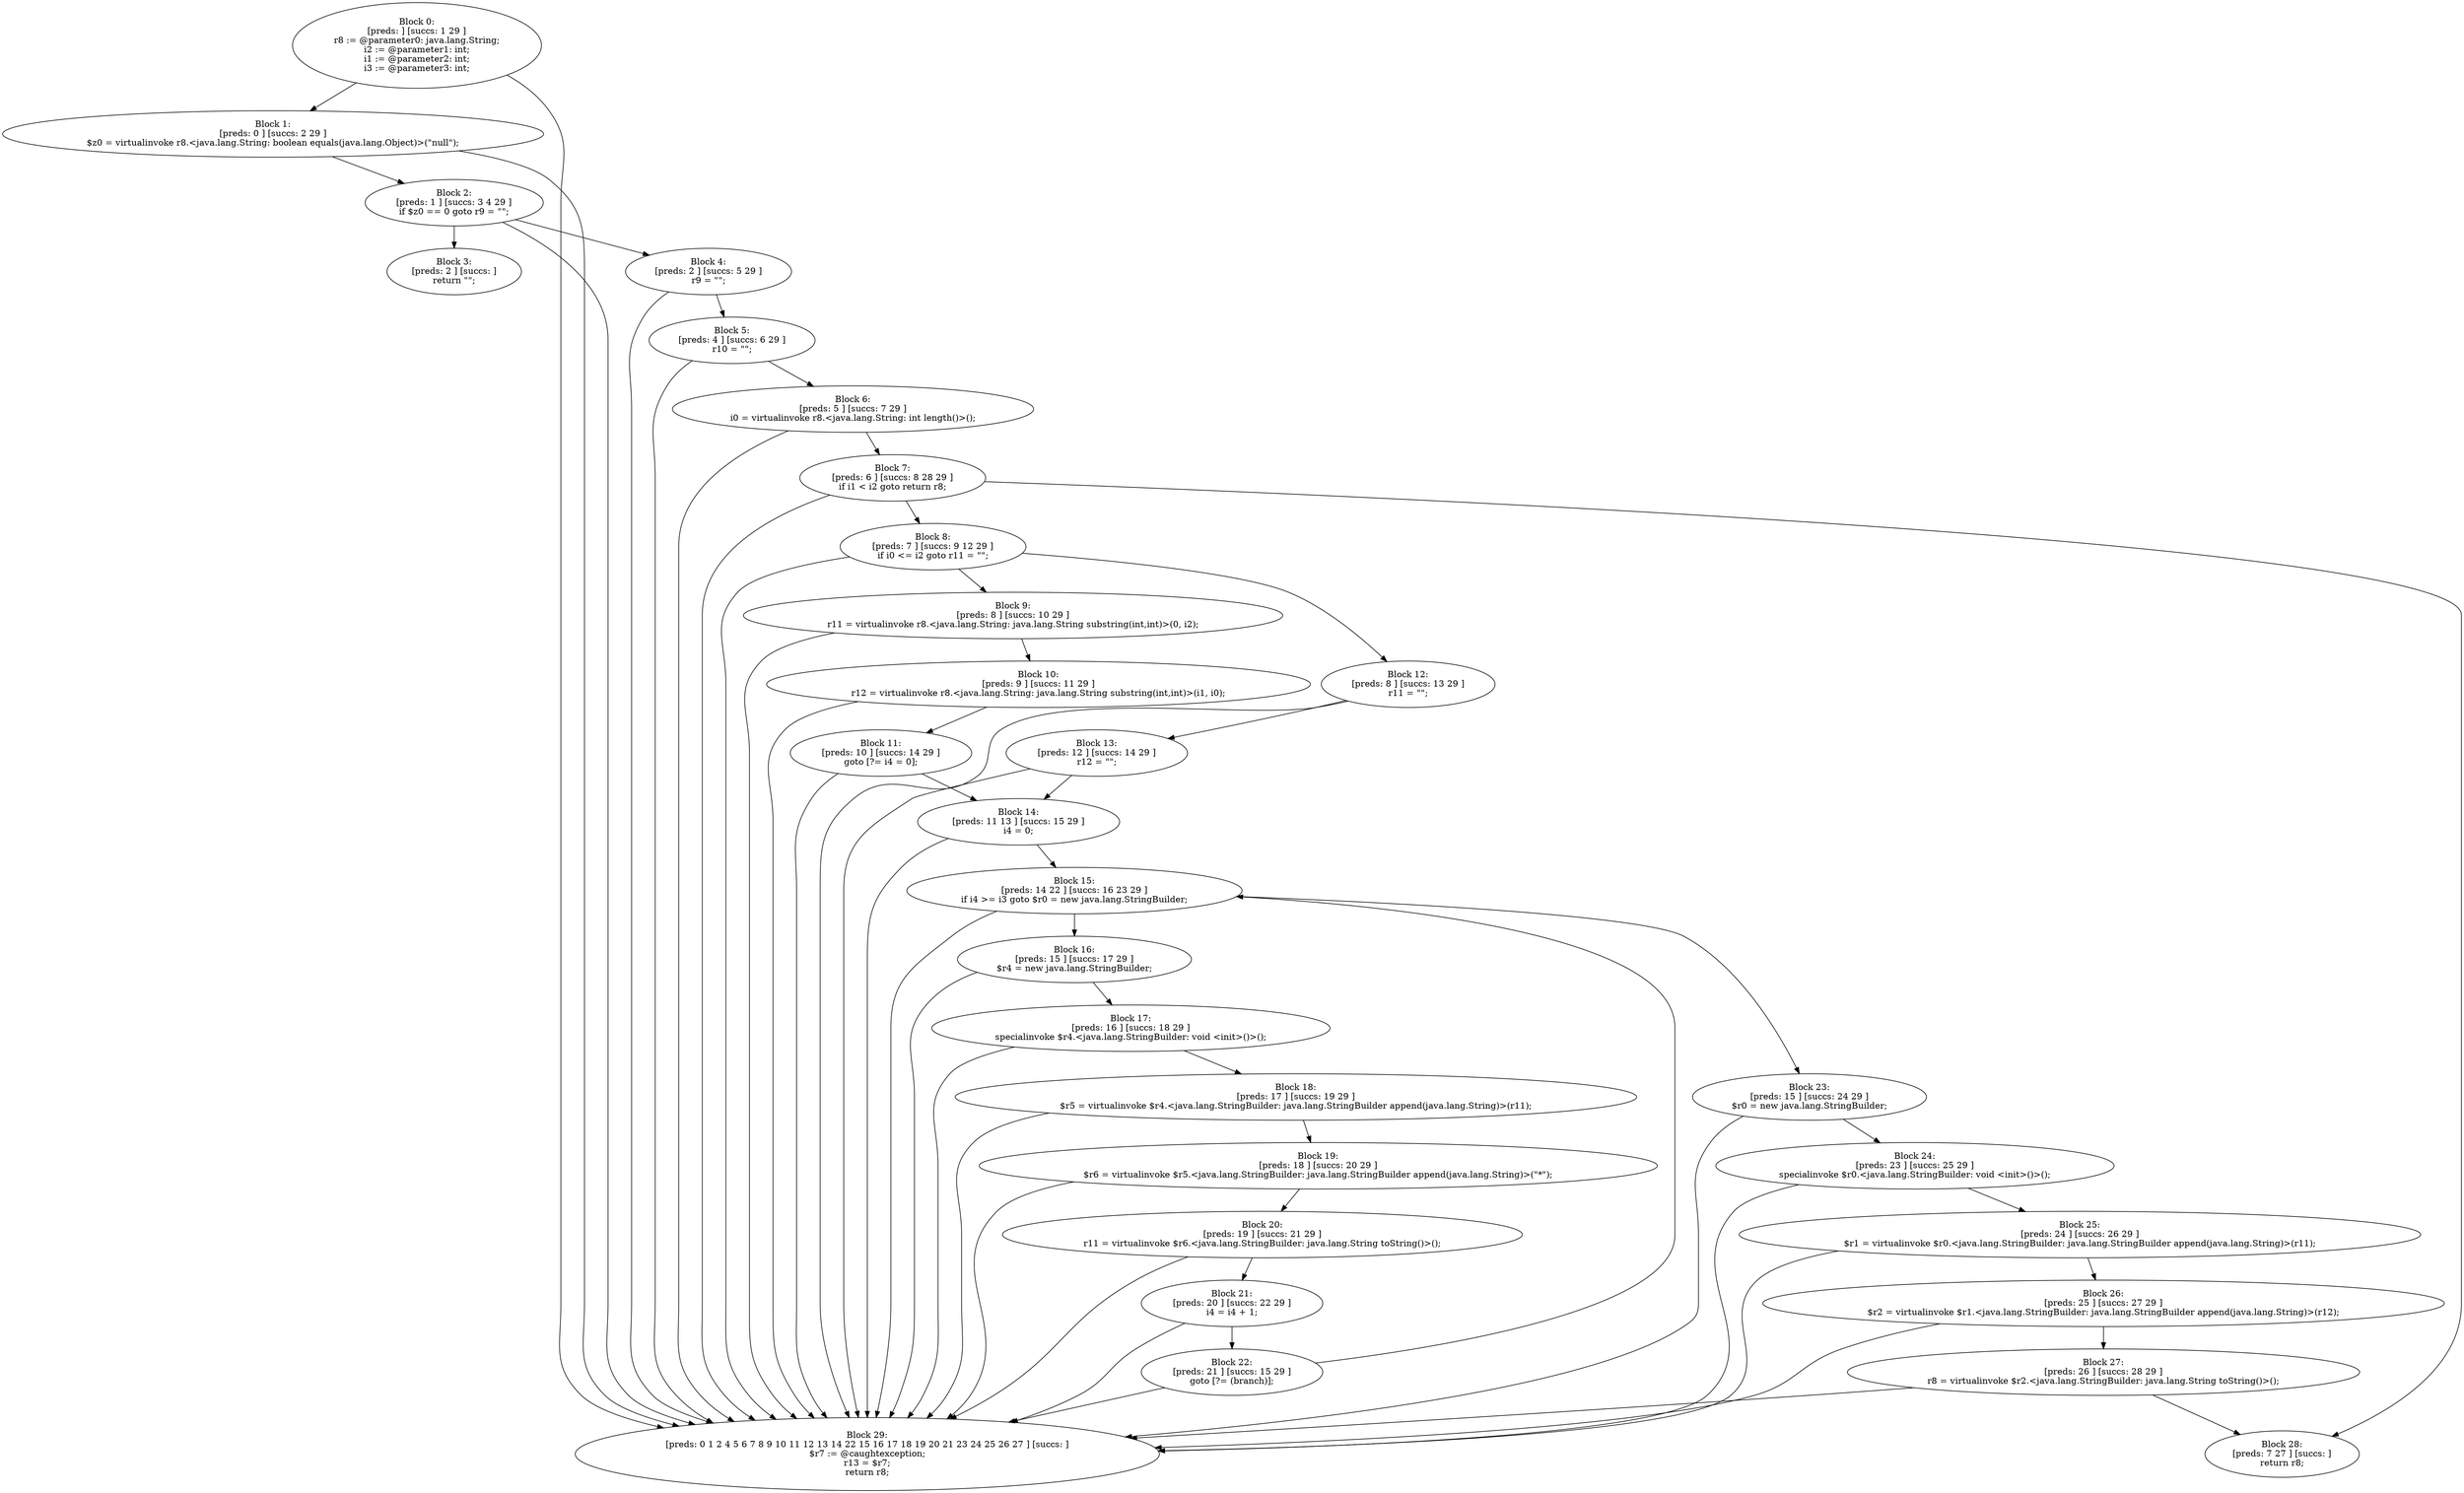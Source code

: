 digraph "unitGraph" {
    "Block 0:
[preds: ] [succs: 1 29 ]
r8 := @parameter0: java.lang.String;
i2 := @parameter1: int;
i1 := @parameter2: int;
i3 := @parameter3: int;
"
    "Block 1:
[preds: 0 ] [succs: 2 29 ]
$z0 = virtualinvoke r8.<java.lang.String: boolean equals(java.lang.Object)>(\"null\");
"
    "Block 2:
[preds: 1 ] [succs: 3 4 29 ]
if $z0 == 0 goto r9 = \"\";
"
    "Block 3:
[preds: 2 ] [succs: ]
return \"\";
"
    "Block 4:
[preds: 2 ] [succs: 5 29 ]
r9 = \"\";
"
    "Block 5:
[preds: 4 ] [succs: 6 29 ]
r10 = \"\";
"
    "Block 6:
[preds: 5 ] [succs: 7 29 ]
i0 = virtualinvoke r8.<java.lang.String: int length()>();
"
    "Block 7:
[preds: 6 ] [succs: 8 28 29 ]
if i1 < i2 goto return r8;
"
    "Block 8:
[preds: 7 ] [succs: 9 12 29 ]
if i0 <= i2 goto r11 = \"\";
"
    "Block 9:
[preds: 8 ] [succs: 10 29 ]
r11 = virtualinvoke r8.<java.lang.String: java.lang.String substring(int,int)>(0, i2);
"
    "Block 10:
[preds: 9 ] [succs: 11 29 ]
r12 = virtualinvoke r8.<java.lang.String: java.lang.String substring(int,int)>(i1, i0);
"
    "Block 11:
[preds: 10 ] [succs: 14 29 ]
goto [?= i4 = 0];
"
    "Block 12:
[preds: 8 ] [succs: 13 29 ]
r11 = \"\";
"
    "Block 13:
[preds: 12 ] [succs: 14 29 ]
r12 = \"\";
"
    "Block 14:
[preds: 11 13 ] [succs: 15 29 ]
i4 = 0;
"
    "Block 15:
[preds: 14 22 ] [succs: 16 23 29 ]
if i4 >= i3 goto $r0 = new java.lang.StringBuilder;
"
    "Block 16:
[preds: 15 ] [succs: 17 29 ]
$r4 = new java.lang.StringBuilder;
"
    "Block 17:
[preds: 16 ] [succs: 18 29 ]
specialinvoke $r4.<java.lang.StringBuilder: void <init>()>();
"
    "Block 18:
[preds: 17 ] [succs: 19 29 ]
$r5 = virtualinvoke $r4.<java.lang.StringBuilder: java.lang.StringBuilder append(java.lang.String)>(r11);
"
    "Block 19:
[preds: 18 ] [succs: 20 29 ]
$r6 = virtualinvoke $r5.<java.lang.StringBuilder: java.lang.StringBuilder append(java.lang.String)>(\"*\");
"
    "Block 20:
[preds: 19 ] [succs: 21 29 ]
r11 = virtualinvoke $r6.<java.lang.StringBuilder: java.lang.String toString()>();
"
    "Block 21:
[preds: 20 ] [succs: 22 29 ]
i4 = i4 + 1;
"
    "Block 22:
[preds: 21 ] [succs: 15 29 ]
goto [?= (branch)];
"
    "Block 23:
[preds: 15 ] [succs: 24 29 ]
$r0 = new java.lang.StringBuilder;
"
    "Block 24:
[preds: 23 ] [succs: 25 29 ]
specialinvoke $r0.<java.lang.StringBuilder: void <init>()>();
"
    "Block 25:
[preds: 24 ] [succs: 26 29 ]
$r1 = virtualinvoke $r0.<java.lang.StringBuilder: java.lang.StringBuilder append(java.lang.String)>(r11);
"
    "Block 26:
[preds: 25 ] [succs: 27 29 ]
$r2 = virtualinvoke $r1.<java.lang.StringBuilder: java.lang.StringBuilder append(java.lang.String)>(r12);
"
    "Block 27:
[preds: 26 ] [succs: 28 29 ]
r8 = virtualinvoke $r2.<java.lang.StringBuilder: java.lang.String toString()>();
"
    "Block 28:
[preds: 7 27 ] [succs: ]
return r8;
"
    "Block 29:
[preds: 0 1 2 4 5 6 7 8 9 10 11 12 13 14 22 15 16 17 18 19 20 21 23 24 25 26 27 ] [succs: ]
$r7 := @caughtexception;
r13 = $r7;
return r8;
"
    "Block 0:
[preds: ] [succs: 1 29 ]
r8 := @parameter0: java.lang.String;
i2 := @parameter1: int;
i1 := @parameter2: int;
i3 := @parameter3: int;
"->"Block 1:
[preds: 0 ] [succs: 2 29 ]
$z0 = virtualinvoke r8.<java.lang.String: boolean equals(java.lang.Object)>(\"null\");
";
    "Block 0:
[preds: ] [succs: 1 29 ]
r8 := @parameter0: java.lang.String;
i2 := @parameter1: int;
i1 := @parameter2: int;
i3 := @parameter3: int;
"->"Block 29:
[preds: 0 1 2 4 5 6 7 8 9 10 11 12 13 14 22 15 16 17 18 19 20 21 23 24 25 26 27 ] [succs: ]
$r7 := @caughtexception;
r13 = $r7;
return r8;
";
    "Block 1:
[preds: 0 ] [succs: 2 29 ]
$z0 = virtualinvoke r8.<java.lang.String: boolean equals(java.lang.Object)>(\"null\");
"->"Block 2:
[preds: 1 ] [succs: 3 4 29 ]
if $z0 == 0 goto r9 = \"\";
";
    "Block 1:
[preds: 0 ] [succs: 2 29 ]
$z0 = virtualinvoke r8.<java.lang.String: boolean equals(java.lang.Object)>(\"null\");
"->"Block 29:
[preds: 0 1 2 4 5 6 7 8 9 10 11 12 13 14 22 15 16 17 18 19 20 21 23 24 25 26 27 ] [succs: ]
$r7 := @caughtexception;
r13 = $r7;
return r8;
";
    "Block 2:
[preds: 1 ] [succs: 3 4 29 ]
if $z0 == 0 goto r9 = \"\";
"->"Block 3:
[preds: 2 ] [succs: ]
return \"\";
";
    "Block 2:
[preds: 1 ] [succs: 3 4 29 ]
if $z0 == 0 goto r9 = \"\";
"->"Block 4:
[preds: 2 ] [succs: 5 29 ]
r9 = \"\";
";
    "Block 2:
[preds: 1 ] [succs: 3 4 29 ]
if $z0 == 0 goto r9 = \"\";
"->"Block 29:
[preds: 0 1 2 4 5 6 7 8 9 10 11 12 13 14 22 15 16 17 18 19 20 21 23 24 25 26 27 ] [succs: ]
$r7 := @caughtexception;
r13 = $r7;
return r8;
";
    "Block 4:
[preds: 2 ] [succs: 5 29 ]
r9 = \"\";
"->"Block 5:
[preds: 4 ] [succs: 6 29 ]
r10 = \"\";
";
    "Block 4:
[preds: 2 ] [succs: 5 29 ]
r9 = \"\";
"->"Block 29:
[preds: 0 1 2 4 5 6 7 8 9 10 11 12 13 14 22 15 16 17 18 19 20 21 23 24 25 26 27 ] [succs: ]
$r7 := @caughtexception;
r13 = $r7;
return r8;
";
    "Block 5:
[preds: 4 ] [succs: 6 29 ]
r10 = \"\";
"->"Block 6:
[preds: 5 ] [succs: 7 29 ]
i0 = virtualinvoke r8.<java.lang.String: int length()>();
";
    "Block 5:
[preds: 4 ] [succs: 6 29 ]
r10 = \"\";
"->"Block 29:
[preds: 0 1 2 4 5 6 7 8 9 10 11 12 13 14 22 15 16 17 18 19 20 21 23 24 25 26 27 ] [succs: ]
$r7 := @caughtexception;
r13 = $r7;
return r8;
";
    "Block 6:
[preds: 5 ] [succs: 7 29 ]
i0 = virtualinvoke r8.<java.lang.String: int length()>();
"->"Block 7:
[preds: 6 ] [succs: 8 28 29 ]
if i1 < i2 goto return r8;
";
    "Block 6:
[preds: 5 ] [succs: 7 29 ]
i0 = virtualinvoke r8.<java.lang.String: int length()>();
"->"Block 29:
[preds: 0 1 2 4 5 6 7 8 9 10 11 12 13 14 22 15 16 17 18 19 20 21 23 24 25 26 27 ] [succs: ]
$r7 := @caughtexception;
r13 = $r7;
return r8;
";
    "Block 7:
[preds: 6 ] [succs: 8 28 29 ]
if i1 < i2 goto return r8;
"->"Block 8:
[preds: 7 ] [succs: 9 12 29 ]
if i0 <= i2 goto r11 = \"\";
";
    "Block 7:
[preds: 6 ] [succs: 8 28 29 ]
if i1 < i2 goto return r8;
"->"Block 28:
[preds: 7 27 ] [succs: ]
return r8;
";
    "Block 7:
[preds: 6 ] [succs: 8 28 29 ]
if i1 < i2 goto return r8;
"->"Block 29:
[preds: 0 1 2 4 5 6 7 8 9 10 11 12 13 14 22 15 16 17 18 19 20 21 23 24 25 26 27 ] [succs: ]
$r7 := @caughtexception;
r13 = $r7;
return r8;
";
    "Block 8:
[preds: 7 ] [succs: 9 12 29 ]
if i0 <= i2 goto r11 = \"\";
"->"Block 9:
[preds: 8 ] [succs: 10 29 ]
r11 = virtualinvoke r8.<java.lang.String: java.lang.String substring(int,int)>(0, i2);
";
    "Block 8:
[preds: 7 ] [succs: 9 12 29 ]
if i0 <= i2 goto r11 = \"\";
"->"Block 12:
[preds: 8 ] [succs: 13 29 ]
r11 = \"\";
";
    "Block 8:
[preds: 7 ] [succs: 9 12 29 ]
if i0 <= i2 goto r11 = \"\";
"->"Block 29:
[preds: 0 1 2 4 5 6 7 8 9 10 11 12 13 14 22 15 16 17 18 19 20 21 23 24 25 26 27 ] [succs: ]
$r7 := @caughtexception;
r13 = $r7;
return r8;
";
    "Block 9:
[preds: 8 ] [succs: 10 29 ]
r11 = virtualinvoke r8.<java.lang.String: java.lang.String substring(int,int)>(0, i2);
"->"Block 10:
[preds: 9 ] [succs: 11 29 ]
r12 = virtualinvoke r8.<java.lang.String: java.lang.String substring(int,int)>(i1, i0);
";
    "Block 9:
[preds: 8 ] [succs: 10 29 ]
r11 = virtualinvoke r8.<java.lang.String: java.lang.String substring(int,int)>(0, i2);
"->"Block 29:
[preds: 0 1 2 4 5 6 7 8 9 10 11 12 13 14 22 15 16 17 18 19 20 21 23 24 25 26 27 ] [succs: ]
$r7 := @caughtexception;
r13 = $r7;
return r8;
";
    "Block 10:
[preds: 9 ] [succs: 11 29 ]
r12 = virtualinvoke r8.<java.lang.String: java.lang.String substring(int,int)>(i1, i0);
"->"Block 11:
[preds: 10 ] [succs: 14 29 ]
goto [?= i4 = 0];
";
    "Block 10:
[preds: 9 ] [succs: 11 29 ]
r12 = virtualinvoke r8.<java.lang.String: java.lang.String substring(int,int)>(i1, i0);
"->"Block 29:
[preds: 0 1 2 4 5 6 7 8 9 10 11 12 13 14 22 15 16 17 18 19 20 21 23 24 25 26 27 ] [succs: ]
$r7 := @caughtexception;
r13 = $r7;
return r8;
";
    "Block 11:
[preds: 10 ] [succs: 14 29 ]
goto [?= i4 = 0];
"->"Block 14:
[preds: 11 13 ] [succs: 15 29 ]
i4 = 0;
";
    "Block 11:
[preds: 10 ] [succs: 14 29 ]
goto [?= i4 = 0];
"->"Block 29:
[preds: 0 1 2 4 5 6 7 8 9 10 11 12 13 14 22 15 16 17 18 19 20 21 23 24 25 26 27 ] [succs: ]
$r7 := @caughtexception;
r13 = $r7;
return r8;
";
    "Block 12:
[preds: 8 ] [succs: 13 29 ]
r11 = \"\";
"->"Block 13:
[preds: 12 ] [succs: 14 29 ]
r12 = \"\";
";
    "Block 12:
[preds: 8 ] [succs: 13 29 ]
r11 = \"\";
"->"Block 29:
[preds: 0 1 2 4 5 6 7 8 9 10 11 12 13 14 22 15 16 17 18 19 20 21 23 24 25 26 27 ] [succs: ]
$r7 := @caughtexception;
r13 = $r7;
return r8;
";
    "Block 13:
[preds: 12 ] [succs: 14 29 ]
r12 = \"\";
"->"Block 14:
[preds: 11 13 ] [succs: 15 29 ]
i4 = 0;
";
    "Block 13:
[preds: 12 ] [succs: 14 29 ]
r12 = \"\";
"->"Block 29:
[preds: 0 1 2 4 5 6 7 8 9 10 11 12 13 14 22 15 16 17 18 19 20 21 23 24 25 26 27 ] [succs: ]
$r7 := @caughtexception;
r13 = $r7;
return r8;
";
    "Block 14:
[preds: 11 13 ] [succs: 15 29 ]
i4 = 0;
"->"Block 15:
[preds: 14 22 ] [succs: 16 23 29 ]
if i4 >= i3 goto $r0 = new java.lang.StringBuilder;
";
    "Block 14:
[preds: 11 13 ] [succs: 15 29 ]
i4 = 0;
"->"Block 29:
[preds: 0 1 2 4 5 6 7 8 9 10 11 12 13 14 22 15 16 17 18 19 20 21 23 24 25 26 27 ] [succs: ]
$r7 := @caughtexception;
r13 = $r7;
return r8;
";
    "Block 15:
[preds: 14 22 ] [succs: 16 23 29 ]
if i4 >= i3 goto $r0 = new java.lang.StringBuilder;
"->"Block 16:
[preds: 15 ] [succs: 17 29 ]
$r4 = new java.lang.StringBuilder;
";
    "Block 15:
[preds: 14 22 ] [succs: 16 23 29 ]
if i4 >= i3 goto $r0 = new java.lang.StringBuilder;
"->"Block 23:
[preds: 15 ] [succs: 24 29 ]
$r0 = new java.lang.StringBuilder;
";
    "Block 15:
[preds: 14 22 ] [succs: 16 23 29 ]
if i4 >= i3 goto $r0 = new java.lang.StringBuilder;
"->"Block 29:
[preds: 0 1 2 4 5 6 7 8 9 10 11 12 13 14 22 15 16 17 18 19 20 21 23 24 25 26 27 ] [succs: ]
$r7 := @caughtexception;
r13 = $r7;
return r8;
";
    "Block 16:
[preds: 15 ] [succs: 17 29 ]
$r4 = new java.lang.StringBuilder;
"->"Block 17:
[preds: 16 ] [succs: 18 29 ]
specialinvoke $r4.<java.lang.StringBuilder: void <init>()>();
";
    "Block 16:
[preds: 15 ] [succs: 17 29 ]
$r4 = new java.lang.StringBuilder;
"->"Block 29:
[preds: 0 1 2 4 5 6 7 8 9 10 11 12 13 14 22 15 16 17 18 19 20 21 23 24 25 26 27 ] [succs: ]
$r7 := @caughtexception;
r13 = $r7;
return r8;
";
    "Block 17:
[preds: 16 ] [succs: 18 29 ]
specialinvoke $r4.<java.lang.StringBuilder: void <init>()>();
"->"Block 18:
[preds: 17 ] [succs: 19 29 ]
$r5 = virtualinvoke $r4.<java.lang.StringBuilder: java.lang.StringBuilder append(java.lang.String)>(r11);
";
    "Block 17:
[preds: 16 ] [succs: 18 29 ]
specialinvoke $r4.<java.lang.StringBuilder: void <init>()>();
"->"Block 29:
[preds: 0 1 2 4 5 6 7 8 9 10 11 12 13 14 22 15 16 17 18 19 20 21 23 24 25 26 27 ] [succs: ]
$r7 := @caughtexception;
r13 = $r7;
return r8;
";
    "Block 18:
[preds: 17 ] [succs: 19 29 ]
$r5 = virtualinvoke $r4.<java.lang.StringBuilder: java.lang.StringBuilder append(java.lang.String)>(r11);
"->"Block 19:
[preds: 18 ] [succs: 20 29 ]
$r6 = virtualinvoke $r5.<java.lang.StringBuilder: java.lang.StringBuilder append(java.lang.String)>(\"*\");
";
    "Block 18:
[preds: 17 ] [succs: 19 29 ]
$r5 = virtualinvoke $r4.<java.lang.StringBuilder: java.lang.StringBuilder append(java.lang.String)>(r11);
"->"Block 29:
[preds: 0 1 2 4 5 6 7 8 9 10 11 12 13 14 22 15 16 17 18 19 20 21 23 24 25 26 27 ] [succs: ]
$r7 := @caughtexception;
r13 = $r7;
return r8;
";
    "Block 19:
[preds: 18 ] [succs: 20 29 ]
$r6 = virtualinvoke $r5.<java.lang.StringBuilder: java.lang.StringBuilder append(java.lang.String)>(\"*\");
"->"Block 20:
[preds: 19 ] [succs: 21 29 ]
r11 = virtualinvoke $r6.<java.lang.StringBuilder: java.lang.String toString()>();
";
    "Block 19:
[preds: 18 ] [succs: 20 29 ]
$r6 = virtualinvoke $r5.<java.lang.StringBuilder: java.lang.StringBuilder append(java.lang.String)>(\"*\");
"->"Block 29:
[preds: 0 1 2 4 5 6 7 8 9 10 11 12 13 14 22 15 16 17 18 19 20 21 23 24 25 26 27 ] [succs: ]
$r7 := @caughtexception;
r13 = $r7;
return r8;
";
    "Block 20:
[preds: 19 ] [succs: 21 29 ]
r11 = virtualinvoke $r6.<java.lang.StringBuilder: java.lang.String toString()>();
"->"Block 21:
[preds: 20 ] [succs: 22 29 ]
i4 = i4 + 1;
";
    "Block 20:
[preds: 19 ] [succs: 21 29 ]
r11 = virtualinvoke $r6.<java.lang.StringBuilder: java.lang.String toString()>();
"->"Block 29:
[preds: 0 1 2 4 5 6 7 8 9 10 11 12 13 14 22 15 16 17 18 19 20 21 23 24 25 26 27 ] [succs: ]
$r7 := @caughtexception;
r13 = $r7;
return r8;
";
    "Block 21:
[preds: 20 ] [succs: 22 29 ]
i4 = i4 + 1;
"->"Block 22:
[preds: 21 ] [succs: 15 29 ]
goto [?= (branch)];
";
    "Block 21:
[preds: 20 ] [succs: 22 29 ]
i4 = i4 + 1;
"->"Block 29:
[preds: 0 1 2 4 5 6 7 8 9 10 11 12 13 14 22 15 16 17 18 19 20 21 23 24 25 26 27 ] [succs: ]
$r7 := @caughtexception;
r13 = $r7;
return r8;
";
    "Block 22:
[preds: 21 ] [succs: 15 29 ]
goto [?= (branch)];
"->"Block 15:
[preds: 14 22 ] [succs: 16 23 29 ]
if i4 >= i3 goto $r0 = new java.lang.StringBuilder;
";
    "Block 22:
[preds: 21 ] [succs: 15 29 ]
goto [?= (branch)];
"->"Block 29:
[preds: 0 1 2 4 5 6 7 8 9 10 11 12 13 14 22 15 16 17 18 19 20 21 23 24 25 26 27 ] [succs: ]
$r7 := @caughtexception;
r13 = $r7;
return r8;
";
    "Block 23:
[preds: 15 ] [succs: 24 29 ]
$r0 = new java.lang.StringBuilder;
"->"Block 24:
[preds: 23 ] [succs: 25 29 ]
specialinvoke $r0.<java.lang.StringBuilder: void <init>()>();
";
    "Block 23:
[preds: 15 ] [succs: 24 29 ]
$r0 = new java.lang.StringBuilder;
"->"Block 29:
[preds: 0 1 2 4 5 6 7 8 9 10 11 12 13 14 22 15 16 17 18 19 20 21 23 24 25 26 27 ] [succs: ]
$r7 := @caughtexception;
r13 = $r7;
return r8;
";
    "Block 24:
[preds: 23 ] [succs: 25 29 ]
specialinvoke $r0.<java.lang.StringBuilder: void <init>()>();
"->"Block 25:
[preds: 24 ] [succs: 26 29 ]
$r1 = virtualinvoke $r0.<java.lang.StringBuilder: java.lang.StringBuilder append(java.lang.String)>(r11);
";
    "Block 24:
[preds: 23 ] [succs: 25 29 ]
specialinvoke $r0.<java.lang.StringBuilder: void <init>()>();
"->"Block 29:
[preds: 0 1 2 4 5 6 7 8 9 10 11 12 13 14 22 15 16 17 18 19 20 21 23 24 25 26 27 ] [succs: ]
$r7 := @caughtexception;
r13 = $r7;
return r8;
";
    "Block 25:
[preds: 24 ] [succs: 26 29 ]
$r1 = virtualinvoke $r0.<java.lang.StringBuilder: java.lang.StringBuilder append(java.lang.String)>(r11);
"->"Block 26:
[preds: 25 ] [succs: 27 29 ]
$r2 = virtualinvoke $r1.<java.lang.StringBuilder: java.lang.StringBuilder append(java.lang.String)>(r12);
";
    "Block 25:
[preds: 24 ] [succs: 26 29 ]
$r1 = virtualinvoke $r0.<java.lang.StringBuilder: java.lang.StringBuilder append(java.lang.String)>(r11);
"->"Block 29:
[preds: 0 1 2 4 5 6 7 8 9 10 11 12 13 14 22 15 16 17 18 19 20 21 23 24 25 26 27 ] [succs: ]
$r7 := @caughtexception;
r13 = $r7;
return r8;
";
    "Block 26:
[preds: 25 ] [succs: 27 29 ]
$r2 = virtualinvoke $r1.<java.lang.StringBuilder: java.lang.StringBuilder append(java.lang.String)>(r12);
"->"Block 27:
[preds: 26 ] [succs: 28 29 ]
r8 = virtualinvoke $r2.<java.lang.StringBuilder: java.lang.String toString()>();
";
    "Block 26:
[preds: 25 ] [succs: 27 29 ]
$r2 = virtualinvoke $r1.<java.lang.StringBuilder: java.lang.StringBuilder append(java.lang.String)>(r12);
"->"Block 29:
[preds: 0 1 2 4 5 6 7 8 9 10 11 12 13 14 22 15 16 17 18 19 20 21 23 24 25 26 27 ] [succs: ]
$r7 := @caughtexception;
r13 = $r7;
return r8;
";
    "Block 27:
[preds: 26 ] [succs: 28 29 ]
r8 = virtualinvoke $r2.<java.lang.StringBuilder: java.lang.String toString()>();
"->"Block 28:
[preds: 7 27 ] [succs: ]
return r8;
";
    "Block 27:
[preds: 26 ] [succs: 28 29 ]
r8 = virtualinvoke $r2.<java.lang.StringBuilder: java.lang.String toString()>();
"->"Block 29:
[preds: 0 1 2 4 5 6 7 8 9 10 11 12 13 14 22 15 16 17 18 19 20 21 23 24 25 26 27 ] [succs: ]
$r7 := @caughtexception;
r13 = $r7;
return r8;
";
}
